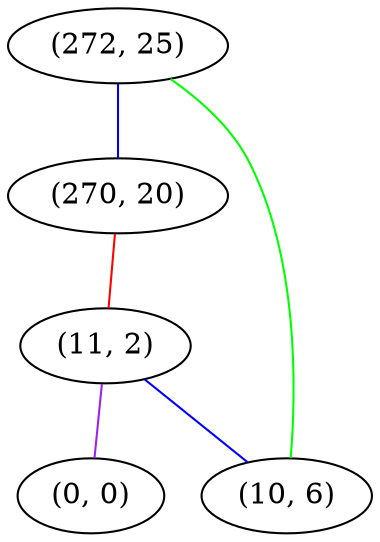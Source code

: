 graph "" {
"(272, 25)";
"(270, 20)";
"(11, 2)";
"(10, 6)";
"(0, 0)";
"(272, 25)" -- "(270, 20)"  [color=blue, key=0, weight=3];
"(272, 25)" -- "(10, 6)"  [color=green, key=0, weight=2];
"(270, 20)" -- "(11, 2)"  [color=red, key=0, weight=1];
"(11, 2)" -- "(0, 0)"  [color=purple, key=0, weight=4];
"(11, 2)" -- "(10, 6)"  [color=blue, key=0, weight=3];
}
